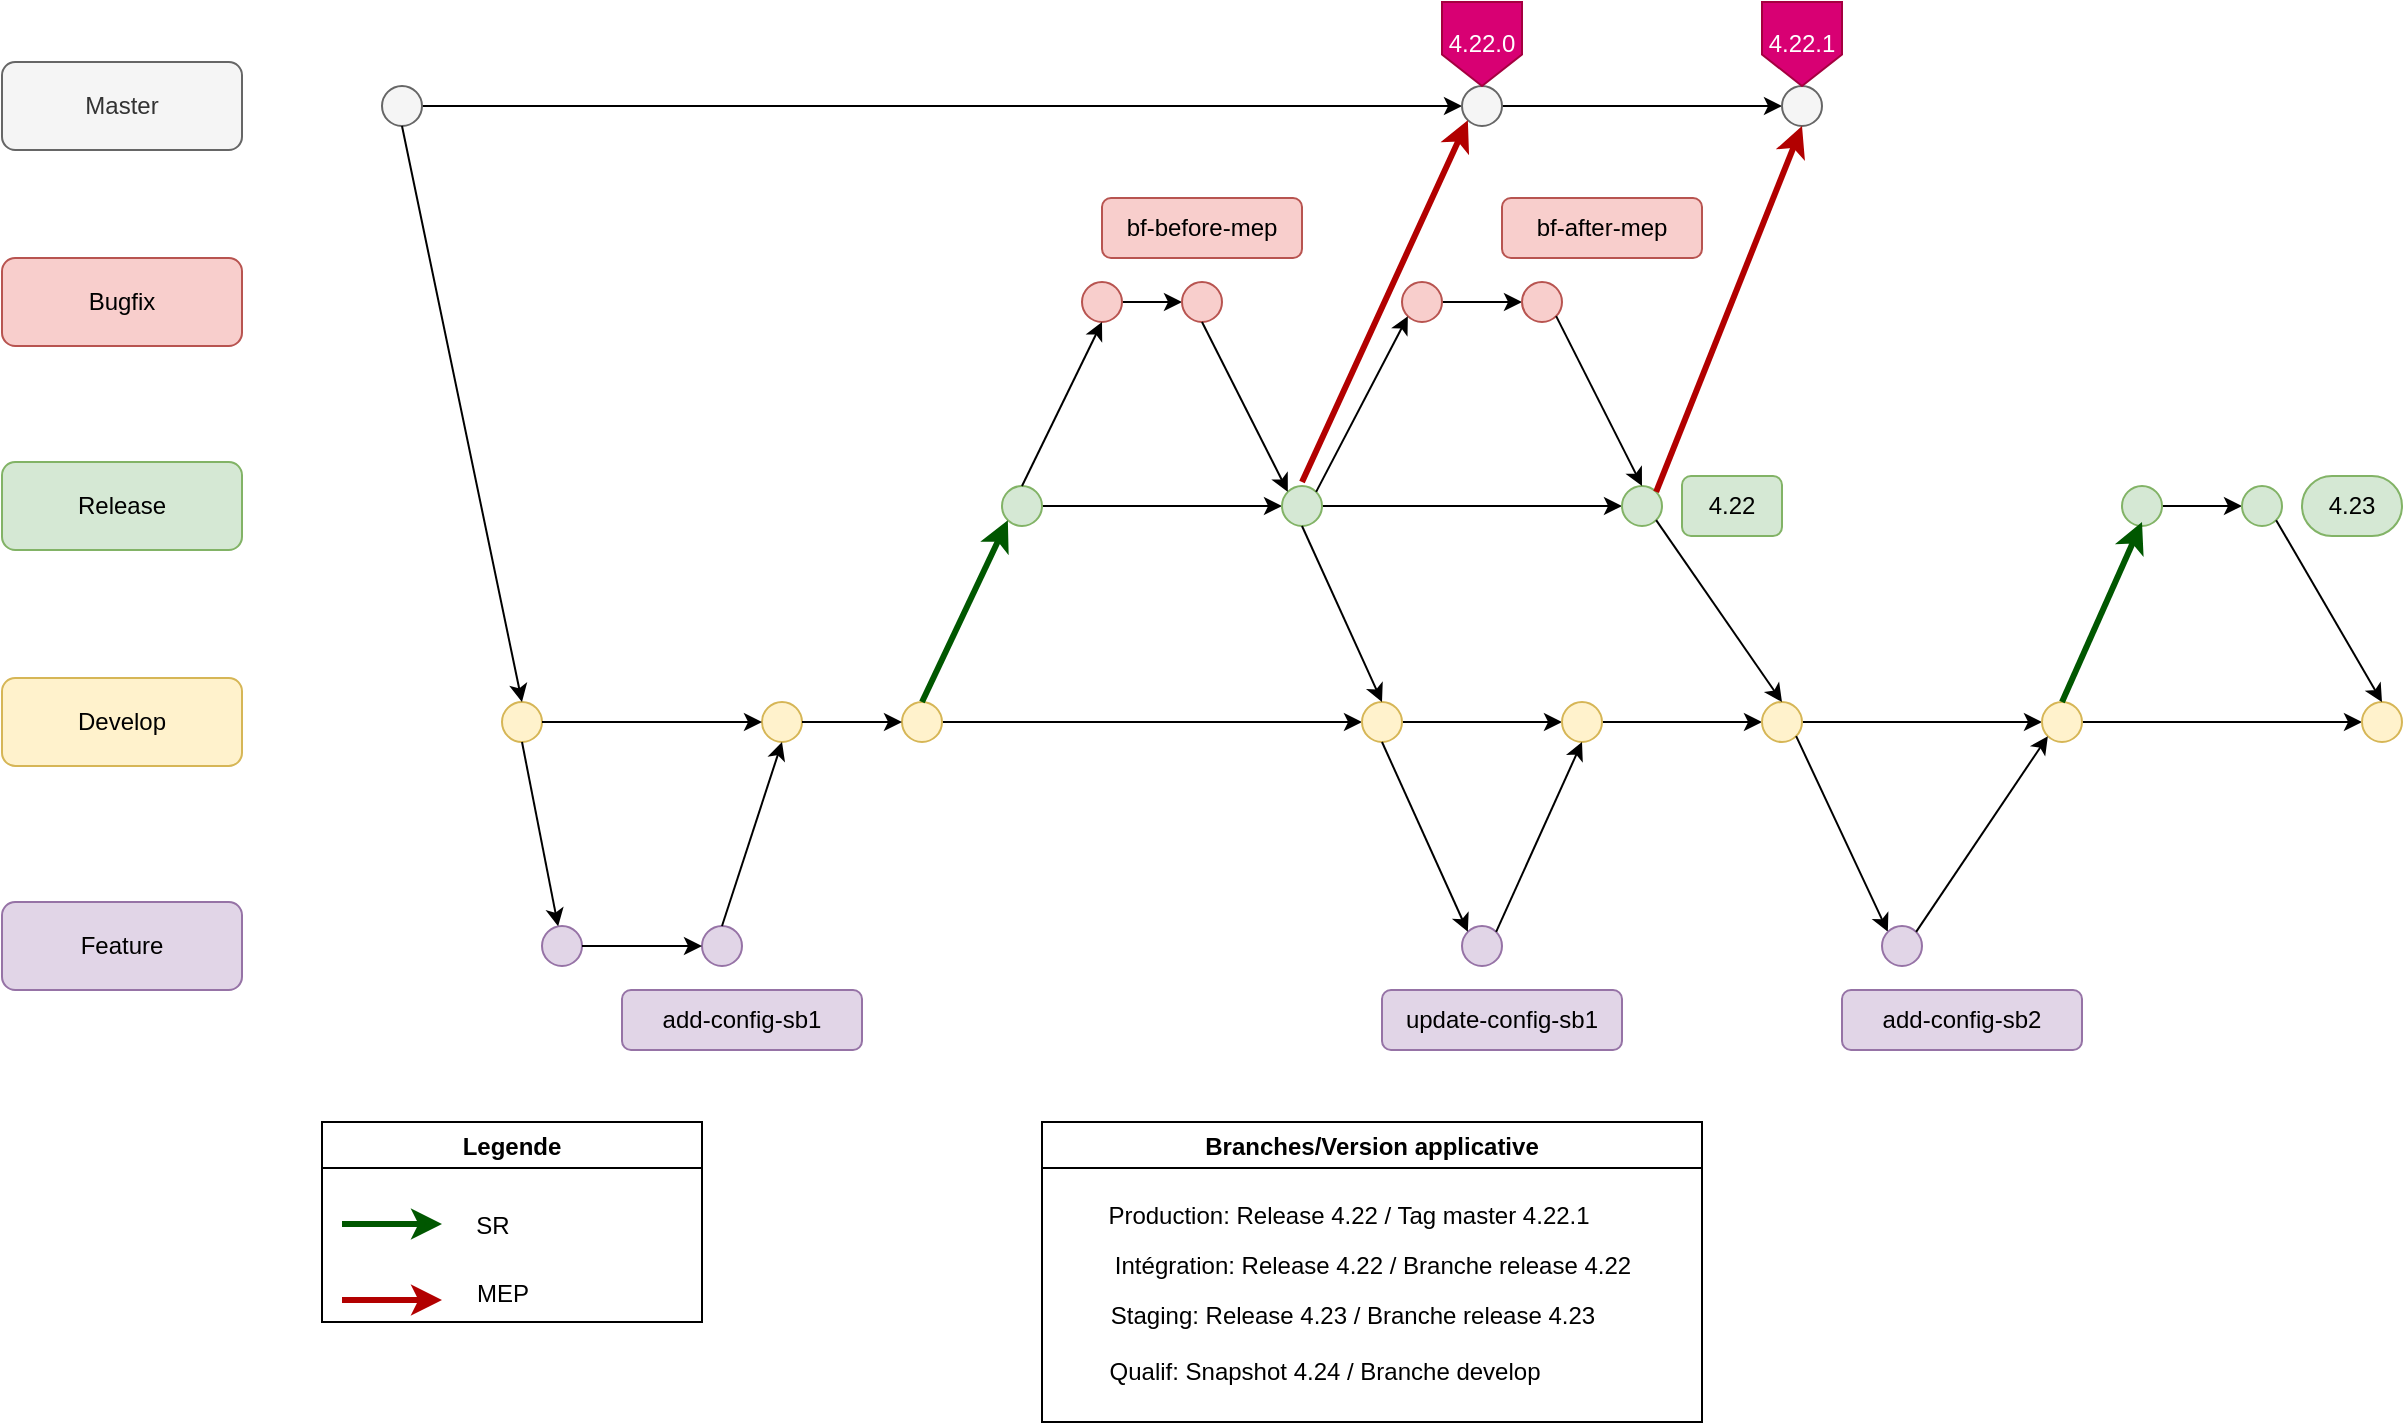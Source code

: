 <mxfile version="12.4.3" type="github" pages="1">
  <diagram id="-6oB9mol3KRmY-ijUOtQ" name="Page-1">
    <mxGraphModel dx="2452" dy="738" grid="1" gridSize="10" guides="1" tooltips="1" connect="1" arrows="1" fold="1" page="1" pageScale="1" pageWidth="1100" pageHeight="850" math="0" shadow="0">
      <root>
        <mxCell id="0"/>
        <mxCell id="1" parent="0"/>
        <mxCell id="VfZ5wekR2989KPgDg3WH-78" value="" style="edgeStyle=orthogonalEdgeStyle;rounded=0;orthogonalLoop=1;jettySize=auto;html=1;" edge="1" parent="1" source="VfZ5wekR2989KPgDg3WH-1" target="VfZ5wekR2989KPgDg3WH-77">
          <mxGeometry relative="1" as="geometry"/>
        </mxCell>
        <mxCell id="VfZ5wekR2989KPgDg3WH-1" value="" style="ellipse;whiteSpace=wrap;html=1;aspect=fixed;fillColor=#f5f5f5;strokeColor=#666666;fontColor=#333333;" vertex="1" parent="1">
          <mxGeometry x="70" y="92" width="20" height="20" as="geometry"/>
        </mxCell>
        <mxCell id="VfZ5wekR2989KPgDg3WH-102" value="" style="edgeStyle=orthogonalEdgeStyle;rounded=0;orthogonalLoop=1;jettySize=auto;html=1;" edge="1" parent="1" source="VfZ5wekR2989KPgDg3WH-77" target="VfZ5wekR2989KPgDg3WH-101">
          <mxGeometry relative="1" as="geometry"/>
        </mxCell>
        <mxCell id="VfZ5wekR2989KPgDg3WH-77" value="" style="ellipse;whiteSpace=wrap;html=1;aspect=fixed;fillColor=#f5f5f5;strokeColor=#666666;fontColor=#333333;" vertex="1" parent="1">
          <mxGeometry x="610" y="92" width="20" height="20" as="geometry"/>
        </mxCell>
        <mxCell id="VfZ5wekR2989KPgDg3WH-101" value="" style="ellipse;whiteSpace=wrap;html=1;aspect=fixed;fillColor=#f5f5f5;strokeColor=#666666;fontColor=#333333;" vertex="1" parent="1">
          <mxGeometry x="770" y="92" width="20" height="20" as="geometry"/>
        </mxCell>
        <mxCell id="VfZ5wekR2989KPgDg3WH-2" value="" style="ellipse;whiteSpace=wrap;html=1;aspect=fixed;fillColor=#fff2cc;strokeColor=#d6b656;" vertex="1" parent="1">
          <mxGeometry x="260" y="400" width="20" height="20" as="geometry"/>
        </mxCell>
        <mxCell id="VfZ5wekR2989KPgDg3WH-3" value="" style="ellipse;whiteSpace=wrap;html=1;aspect=fixed;fillColor=#fff2cc;strokeColor=#d6b656;" vertex="1" parent="1">
          <mxGeometry x="130" y="400" width="20" height="20" as="geometry"/>
        </mxCell>
        <mxCell id="VfZ5wekR2989KPgDg3WH-4" value="" style="ellipse;whiteSpace=wrap;html=1;aspect=fixed;fillColor=#e1d5e7;strokeColor=#9673a6;" vertex="1" parent="1">
          <mxGeometry x="150" y="512" width="20" height="20" as="geometry"/>
        </mxCell>
        <mxCell id="VfZ5wekR2989KPgDg3WH-5" value="" style="ellipse;whiteSpace=wrap;html=1;aspect=fixed;fillColor=#e1d5e7;strokeColor=#9673a6;" vertex="1" parent="1">
          <mxGeometry x="230" y="512" width="20" height="20" as="geometry"/>
        </mxCell>
        <mxCell id="VfZ5wekR2989KPgDg3WH-64" value="" style="edgeStyle=orthogonalEdgeStyle;rounded=0;orthogonalLoop=1;jettySize=auto;html=1;" edge="1" parent="1" source="VfZ5wekR2989KPgDg3WH-6" target="VfZ5wekR2989KPgDg3WH-63">
          <mxGeometry relative="1" as="geometry"/>
        </mxCell>
        <mxCell id="VfZ5wekR2989KPgDg3WH-6" value="" style="ellipse;whiteSpace=wrap;html=1;aspect=fixed;fillColor=#fff2cc;strokeColor=#d6b656;" vertex="1" parent="1">
          <mxGeometry x="330" y="400" width="20" height="20" as="geometry"/>
        </mxCell>
        <mxCell id="VfZ5wekR2989KPgDg3WH-106" value="" style="edgeStyle=orthogonalEdgeStyle;rounded=0;orthogonalLoop=1;jettySize=auto;html=1;" edge="1" parent="1" source="VfZ5wekR2989KPgDg3WH-63" target="VfZ5wekR2989KPgDg3WH-105">
          <mxGeometry relative="1" as="geometry"/>
        </mxCell>
        <mxCell id="VfZ5wekR2989KPgDg3WH-63" value="" style="ellipse;whiteSpace=wrap;html=1;aspect=fixed;fillColor=#fff2cc;strokeColor=#d6b656;" vertex="1" parent="1">
          <mxGeometry x="560" y="400" width="20" height="20" as="geometry"/>
        </mxCell>
        <mxCell id="VfZ5wekR2989KPgDg3WH-109" value="" style="edgeStyle=orthogonalEdgeStyle;rounded=0;orthogonalLoop=1;jettySize=auto;html=1;" edge="1" parent="1" source="VfZ5wekR2989KPgDg3WH-105" target="VfZ5wekR2989KPgDg3WH-108">
          <mxGeometry relative="1" as="geometry"/>
        </mxCell>
        <mxCell id="VfZ5wekR2989KPgDg3WH-105" value="" style="ellipse;whiteSpace=wrap;html=1;aspect=fixed;fillColor=#fff2cc;strokeColor=#d6b656;" vertex="1" parent="1">
          <mxGeometry x="660" y="400" width="20" height="20" as="geometry"/>
        </mxCell>
        <mxCell id="VfZ5wekR2989KPgDg3WH-113" value="" style="edgeStyle=orthogonalEdgeStyle;rounded=0;orthogonalLoop=1;jettySize=auto;html=1;" edge="1" parent="1" source="VfZ5wekR2989KPgDg3WH-108" target="VfZ5wekR2989KPgDg3WH-112">
          <mxGeometry relative="1" as="geometry"/>
        </mxCell>
        <mxCell id="VfZ5wekR2989KPgDg3WH-108" value="" style="ellipse;whiteSpace=wrap;html=1;aspect=fixed;fillColor=#fff2cc;strokeColor=#d6b656;" vertex="1" parent="1">
          <mxGeometry x="760" y="400" width="20" height="20" as="geometry"/>
        </mxCell>
        <mxCell id="VfZ5wekR2989KPgDg3WH-132" value="" style="edgeStyle=orthogonalEdgeStyle;rounded=0;orthogonalLoop=1;jettySize=auto;html=1;" edge="1" parent="1" source="VfZ5wekR2989KPgDg3WH-112" target="VfZ5wekR2989KPgDg3WH-131">
          <mxGeometry relative="1" as="geometry"/>
        </mxCell>
        <mxCell id="VfZ5wekR2989KPgDg3WH-112" value="" style="ellipse;whiteSpace=wrap;html=1;aspect=fixed;fillColor=#fff2cc;strokeColor=#d6b656;" vertex="1" parent="1">
          <mxGeometry x="900" y="400" width="20" height="20" as="geometry"/>
        </mxCell>
        <mxCell id="VfZ5wekR2989KPgDg3WH-131" value="" style="ellipse;whiteSpace=wrap;html=1;aspect=fixed;fillColor=#fff2cc;strokeColor=#d6b656;" vertex="1" parent="1">
          <mxGeometry x="1060" y="400" width="20" height="20" as="geometry"/>
        </mxCell>
        <mxCell id="VfZ5wekR2989KPgDg3WH-60" value="" style="edgeStyle=orthogonalEdgeStyle;rounded=0;orthogonalLoop=1;jettySize=auto;html=1;" edge="1" parent="1" source="VfZ5wekR2989KPgDg3WH-7" target="VfZ5wekR2989KPgDg3WH-59">
          <mxGeometry relative="1" as="geometry"/>
        </mxCell>
        <mxCell id="VfZ5wekR2989KPgDg3WH-7" value="" style="ellipse;whiteSpace=wrap;html=1;aspect=fixed;fillColor=#d5e8d4;strokeColor=#82b366;" vertex="1" parent="1">
          <mxGeometry x="380" y="292" width="20" height="20" as="geometry"/>
        </mxCell>
        <mxCell id="VfZ5wekR2989KPgDg3WH-62" value="" style="edgeStyle=orthogonalEdgeStyle;rounded=0;orthogonalLoop=1;jettySize=auto;html=1;" edge="1" parent="1" source="VfZ5wekR2989KPgDg3WH-59" target="VfZ5wekR2989KPgDg3WH-61">
          <mxGeometry relative="1" as="geometry"/>
        </mxCell>
        <mxCell id="VfZ5wekR2989KPgDg3WH-59" value="" style="ellipse;whiteSpace=wrap;html=1;aspect=fixed;fillColor=#d5e8d4;strokeColor=#82b366;" vertex="1" parent="1">
          <mxGeometry x="520" y="292" width="20" height="20" as="geometry"/>
        </mxCell>
        <mxCell id="VfZ5wekR2989KPgDg3WH-61" value="" style="ellipse;whiteSpace=wrap;html=1;aspect=fixed;fillColor=#d5e8d4;strokeColor=#82b366;" vertex="1" parent="1">
          <mxGeometry x="690" y="292" width="20" height="20" as="geometry"/>
        </mxCell>
        <mxCell id="VfZ5wekR2989KPgDg3WH-125" value="" style="edgeStyle=orthogonalEdgeStyle;rounded=0;orthogonalLoop=1;jettySize=auto;html=1;" edge="1" parent="1" source="VfZ5wekR2989KPgDg3WH-120" target="VfZ5wekR2989KPgDg3WH-124">
          <mxGeometry relative="1" as="geometry"/>
        </mxCell>
        <mxCell id="VfZ5wekR2989KPgDg3WH-120" value="" style="ellipse;whiteSpace=wrap;html=1;aspect=fixed;fillColor=#d5e8d4;strokeColor=#82b366;" vertex="1" parent="1">
          <mxGeometry x="940" y="292" width="20" height="20" as="geometry"/>
        </mxCell>
        <mxCell id="VfZ5wekR2989KPgDg3WH-124" value="" style="ellipse;whiteSpace=wrap;html=1;aspect=fixed;fillColor=#d5e8d4;strokeColor=#82b366;" vertex="1" parent="1">
          <mxGeometry x="1000" y="292" width="20" height="20" as="geometry"/>
        </mxCell>
        <mxCell id="VfZ5wekR2989KPgDg3WH-76" value="" style="edgeStyle=orthogonalEdgeStyle;rounded=0;orthogonalLoop=1;jettySize=auto;html=1;" edge="1" parent="1" source="VfZ5wekR2989KPgDg3WH-9" target="VfZ5wekR2989KPgDg3WH-75">
          <mxGeometry relative="1" as="geometry"/>
        </mxCell>
        <mxCell id="VfZ5wekR2989KPgDg3WH-9" value="" style="ellipse;whiteSpace=wrap;html=1;aspect=fixed;fillColor=#f8cecc;strokeColor=#b85450;" vertex="1" parent="1">
          <mxGeometry x="420" y="190" width="20" height="20" as="geometry"/>
        </mxCell>
        <mxCell id="VfZ5wekR2989KPgDg3WH-75" value="" style="ellipse;whiteSpace=wrap;html=1;aspect=fixed;fillColor=#f8cecc;strokeColor=#b85450;" vertex="1" parent="1">
          <mxGeometry x="470" y="190" width="20" height="20" as="geometry"/>
        </mxCell>
        <mxCell id="VfZ5wekR2989KPgDg3WH-98" value="" style="edgeStyle=orthogonalEdgeStyle;rounded=0;orthogonalLoop=1;jettySize=auto;html=1;" edge="1" parent="1" source="VfZ5wekR2989KPgDg3WH-95" target="VfZ5wekR2989KPgDg3WH-97">
          <mxGeometry relative="1" as="geometry"/>
        </mxCell>
        <mxCell id="VfZ5wekR2989KPgDg3WH-95" value="" style="ellipse;whiteSpace=wrap;html=1;aspect=fixed;fillColor=#f8cecc;strokeColor=#b85450;" vertex="1" parent="1">
          <mxGeometry x="580" y="190" width="20" height="20" as="geometry"/>
        </mxCell>
        <mxCell id="VfZ5wekR2989KPgDg3WH-97" value="" style="ellipse;whiteSpace=wrap;html=1;aspect=fixed;fillColor=#f8cecc;strokeColor=#b85450;" vertex="1" parent="1">
          <mxGeometry x="640" y="190" width="20" height="20" as="geometry"/>
        </mxCell>
        <mxCell id="VfZ5wekR2989KPgDg3WH-10" value="" style="ellipse;whiteSpace=wrap;html=1;aspect=fixed;fillColor=#e1d5e7;strokeColor=#9673a6;" vertex="1" parent="1">
          <mxGeometry x="610" y="512" width="20" height="20" as="geometry"/>
        </mxCell>
        <mxCell id="VfZ5wekR2989KPgDg3WH-29" value="Master" style="rounded=1;whiteSpace=wrap;html=1;fillColor=#f5f5f5;strokeColor=#666666;fontColor=#333333;" vertex="1" parent="1">
          <mxGeometry x="-120" y="80" width="120" height="44" as="geometry"/>
        </mxCell>
        <mxCell id="VfZ5wekR2989KPgDg3WH-31" value="Bugfix" style="rounded=1;whiteSpace=wrap;html=1;fillColor=#f8cecc;strokeColor=#b85450;" vertex="1" parent="1">
          <mxGeometry x="-120" y="178" width="120" height="44" as="geometry"/>
        </mxCell>
        <mxCell id="VfZ5wekR2989KPgDg3WH-32" value="Release" style="rounded=1;whiteSpace=wrap;html=1;fillColor=#d5e8d4;strokeColor=#82b366;" vertex="1" parent="1">
          <mxGeometry x="-120" y="280" width="120" height="44" as="geometry"/>
        </mxCell>
        <mxCell id="VfZ5wekR2989KPgDg3WH-33" value="Develop" style="rounded=1;whiteSpace=wrap;html=1;fillColor=#fff2cc;strokeColor=#d6b656;" vertex="1" parent="1">
          <mxGeometry x="-120" y="388" width="120" height="44" as="geometry"/>
        </mxCell>
        <mxCell id="VfZ5wekR2989KPgDg3WH-34" value="Feature" style="rounded=1;whiteSpace=wrap;html=1;fillColor=#e1d5e7;strokeColor=#9673a6;" vertex="1" parent="1">
          <mxGeometry x="-120" y="500" width="120" height="44" as="geometry"/>
        </mxCell>
        <mxCell id="VfZ5wekR2989KPgDg3WH-40" value="" style="endArrow=classic;html=1;exitX=0.5;exitY=1;exitDx=0;exitDy=0;entryX=0.5;entryY=0;entryDx=0;entryDy=0;" edge="1" parent="1" source="VfZ5wekR2989KPgDg3WH-1" target="VfZ5wekR2989KPgDg3WH-3">
          <mxGeometry width="50" height="50" relative="1" as="geometry">
            <mxPoint x="-120" y="620" as="sourcePoint"/>
            <mxPoint x="130" y="410" as="targetPoint"/>
          </mxGeometry>
        </mxCell>
        <mxCell id="VfZ5wekR2989KPgDg3WH-41" value="" style="endArrow=classic;html=1;exitX=1;exitY=0.5;exitDx=0;exitDy=0;" edge="1" parent="1" source="VfZ5wekR2989KPgDg3WH-3">
          <mxGeometry width="50" height="50" relative="1" as="geometry">
            <mxPoint x="-120" y="620" as="sourcePoint"/>
            <mxPoint x="260" y="410" as="targetPoint"/>
          </mxGeometry>
        </mxCell>
        <mxCell id="VfZ5wekR2989KPgDg3WH-43" value="" style="endArrow=classic;html=1;exitX=0.5;exitY=1;exitDx=0;exitDy=0;" edge="1" parent="1" source="VfZ5wekR2989KPgDg3WH-3" target="VfZ5wekR2989KPgDg3WH-4">
          <mxGeometry width="50" height="50" relative="1" as="geometry">
            <mxPoint x="-120" y="620" as="sourcePoint"/>
            <mxPoint x="160" y="510" as="targetPoint"/>
          </mxGeometry>
        </mxCell>
        <mxCell id="VfZ5wekR2989KPgDg3WH-44" value="" style="endArrow=classic;html=1;exitX=1;exitY=0.5;exitDx=0;exitDy=0;entryX=0;entryY=0.5;entryDx=0;entryDy=0;" edge="1" parent="1" source="VfZ5wekR2989KPgDg3WH-4" target="VfZ5wekR2989KPgDg3WH-5">
          <mxGeometry width="50" height="50" relative="1" as="geometry">
            <mxPoint x="-120" y="620" as="sourcePoint"/>
            <mxPoint x="-70" y="570" as="targetPoint"/>
          </mxGeometry>
        </mxCell>
        <mxCell id="VfZ5wekR2989KPgDg3WH-45" value="" style="endArrow=classic;html=1;exitX=0.5;exitY=0;exitDx=0;exitDy=0;entryX=0.5;entryY=1;entryDx=0;entryDy=0;" edge="1" parent="1" source="VfZ5wekR2989KPgDg3WH-5" target="VfZ5wekR2989KPgDg3WH-2">
          <mxGeometry width="50" height="50" relative="1" as="geometry">
            <mxPoint x="-120" y="620" as="sourcePoint"/>
            <mxPoint x="-70" y="570" as="targetPoint"/>
          </mxGeometry>
        </mxCell>
        <mxCell id="VfZ5wekR2989KPgDg3WH-46" value="" style="endArrow=classic;html=1;exitX=1;exitY=0.5;exitDx=0;exitDy=0;" edge="1" parent="1" source="VfZ5wekR2989KPgDg3WH-2">
          <mxGeometry width="50" height="50" relative="1" as="geometry">
            <mxPoint x="-110" y="630" as="sourcePoint"/>
            <mxPoint x="330" y="410" as="targetPoint"/>
          </mxGeometry>
        </mxCell>
        <mxCell id="VfZ5wekR2989KPgDg3WH-47" value="" style="endArrow=classic;html=1;exitX=0.5;exitY=0;exitDx=0;exitDy=0;entryX=0;entryY=1;entryDx=0;entryDy=0;fillColor=#008a00;strokeColor=#005700;strokeWidth=3;" edge="1" parent="1" source="VfZ5wekR2989KPgDg3WH-6" target="VfZ5wekR2989KPgDg3WH-7">
          <mxGeometry width="50" height="50" relative="1" as="geometry">
            <mxPoint x="-100" y="640" as="sourcePoint"/>
            <mxPoint x="380" y="310" as="targetPoint"/>
          </mxGeometry>
        </mxCell>
        <mxCell id="VfZ5wekR2989KPgDg3WH-49" value="" style="endArrow=classic;html=1;exitX=0.5;exitY=0;exitDx=0;exitDy=0;entryX=0.5;entryY=1;entryDx=0;entryDy=0;" edge="1" parent="1" source="VfZ5wekR2989KPgDg3WH-7" target="VfZ5wekR2989KPgDg3WH-9">
          <mxGeometry width="50" height="50" relative="1" as="geometry">
            <mxPoint x="410" y="270" as="sourcePoint"/>
            <mxPoint x="430" y="220" as="targetPoint"/>
          </mxGeometry>
        </mxCell>
        <mxCell id="VfZ5wekR2989KPgDg3WH-50" value="" style="endArrow=classic;html=1;exitX=0.5;exitY=1;exitDx=0;exitDy=0;entryX=0;entryY=0;entryDx=0;entryDy=0;" edge="1" parent="1" source="VfZ5wekR2989KPgDg3WH-75" target="VfZ5wekR2989KPgDg3WH-59">
          <mxGeometry width="50" height="50" relative="1" as="geometry">
            <mxPoint x="160" y="470" as="sourcePoint"/>
            <mxPoint x="530" y="290" as="targetPoint"/>
          </mxGeometry>
        </mxCell>
        <mxCell id="VfZ5wekR2989KPgDg3WH-51" value="" style="endArrow=classic;html=1;fillColor=#e51400;strokeColor=#B20000;strokeWidth=3;entryX=0;entryY=1;entryDx=0;entryDy=0;" edge="1" parent="1" target="VfZ5wekR2989KPgDg3WH-77">
          <mxGeometry width="50" height="50" relative="1" as="geometry">
            <mxPoint x="530" y="290" as="sourcePoint"/>
            <mxPoint x="610" y="100" as="targetPoint"/>
          </mxGeometry>
        </mxCell>
        <mxCell id="VfZ5wekR2989KPgDg3WH-71" value="" style="endArrow=classic;html=1;exitX=0.5;exitY=1;exitDx=0;exitDy=0;entryX=0.5;entryY=0;entryDx=0;entryDy=0;" edge="1" parent="1" source="VfZ5wekR2989KPgDg3WH-59" target="VfZ5wekR2989KPgDg3WH-63">
          <mxGeometry width="50" height="50" relative="1" as="geometry">
            <mxPoint x="-120" y="760" as="sourcePoint"/>
            <mxPoint x="-70" y="710" as="targetPoint"/>
          </mxGeometry>
        </mxCell>
        <mxCell id="VfZ5wekR2989KPgDg3WH-79" value="4.22.0" style="shape=offPageConnector;whiteSpace=wrap;html=1;fillColor=#d80073;strokeColor=#A50040;fontColor=#ffffff;" vertex="1" parent="1">
          <mxGeometry x="600" y="50" width="40" height="42" as="geometry"/>
        </mxCell>
        <mxCell id="VfZ5wekR2989KPgDg3WH-90" value="" style="endArrow=classic;html=1;exitX=1;exitY=0;exitDx=0;exitDy=0;entryX=0;entryY=1;entryDx=0;entryDy=0;" edge="1" parent="1" source="VfZ5wekR2989KPgDg3WH-59" target="VfZ5wekR2989KPgDg3WH-95">
          <mxGeometry width="50" height="50" relative="1" as="geometry">
            <mxPoint x="530" y="300" as="sourcePoint"/>
            <mxPoint x="-80" y="790" as="targetPoint"/>
          </mxGeometry>
        </mxCell>
        <mxCell id="VfZ5wekR2989KPgDg3WH-91" value="" style="endArrow=classic;html=1;entryX=0.5;entryY=0;entryDx=0;entryDy=0;exitX=1;exitY=1;exitDx=0;exitDy=0;" edge="1" parent="1" source="VfZ5wekR2989KPgDg3WH-97" target="VfZ5wekR2989KPgDg3WH-61">
          <mxGeometry width="50" height="50" relative="1" as="geometry">
            <mxPoint x="-110" y="850" as="sourcePoint"/>
            <mxPoint x="-70" y="800" as="targetPoint"/>
          </mxGeometry>
        </mxCell>
        <mxCell id="VfZ5wekR2989KPgDg3WH-92" value="" style="endArrow=classic;html=1;exitX=1;exitY=0;exitDx=0;exitDy=0;entryX=0.5;entryY=1;entryDx=0;entryDy=0;fillColor=#e51400;strokeColor=#B20000;strokeWidth=3;" edge="1" parent="1" source="VfZ5wekR2989KPgDg3WH-61" target="VfZ5wekR2989KPgDg3WH-101">
          <mxGeometry width="50" height="50" relative="1" as="geometry">
            <mxPoint x="610" y="180" as="sourcePoint"/>
            <mxPoint x="780" y="120" as="targetPoint"/>
          </mxGeometry>
        </mxCell>
        <mxCell id="VfZ5wekR2989KPgDg3WH-93" value="" style="endArrow=classic;html=1;exitX=0.5;exitY=1;exitDx=0;exitDy=0;entryX=0;entryY=0;entryDx=0;entryDy=0;" edge="1" parent="1" source="VfZ5wekR2989KPgDg3WH-63" target="VfZ5wekR2989KPgDg3WH-10">
          <mxGeometry width="50" height="50" relative="1" as="geometry">
            <mxPoint x="-100" y="870" as="sourcePoint"/>
            <mxPoint x="600" y="510" as="targetPoint"/>
          </mxGeometry>
        </mxCell>
        <mxCell id="VfZ5wekR2989KPgDg3WH-103" value="4.22.1" style="shape=offPageConnector;whiteSpace=wrap;html=1;fillColor=#d80073;strokeColor=#A50040;fontColor=#ffffff;" vertex="1" parent="1">
          <mxGeometry x="760" y="50" width="40" height="42" as="geometry"/>
        </mxCell>
        <mxCell id="VfZ5wekR2989KPgDg3WH-107" value="" style="endArrow=classic;html=1;exitX=1;exitY=0;exitDx=0;exitDy=0;" edge="1" parent="1" source="VfZ5wekR2989KPgDg3WH-10">
          <mxGeometry width="50" height="50" relative="1" as="geometry">
            <mxPoint x="-120" y="620" as="sourcePoint"/>
            <mxPoint x="670" y="420" as="targetPoint"/>
          </mxGeometry>
        </mxCell>
        <mxCell id="VfZ5wekR2989KPgDg3WH-110" value="" style="endArrow=classic;html=1;entryX=0.5;entryY=0;entryDx=0;entryDy=0;exitX=1;exitY=1;exitDx=0;exitDy=0;" edge="1" parent="1" source="VfZ5wekR2989KPgDg3WH-61" target="VfZ5wekR2989KPgDg3WH-108">
          <mxGeometry width="50" height="50" relative="1" as="geometry">
            <mxPoint x="700" y="312" as="sourcePoint"/>
            <mxPoint x="-70" y="570" as="targetPoint"/>
          </mxGeometry>
        </mxCell>
        <mxCell id="VfZ5wekR2989KPgDg3WH-115" value="" style="endArrow=classic;html=1;exitX=1;exitY=1;exitDx=0;exitDy=0;entryX=0;entryY=0;entryDx=0;entryDy=0;" edge="1" parent="1" source="VfZ5wekR2989KPgDg3WH-108" target="VfZ5wekR2989KPgDg3WH-116">
          <mxGeometry width="50" height="50" relative="1" as="geometry">
            <mxPoint x="-120" y="720" as="sourcePoint"/>
            <mxPoint x="810" y="490" as="targetPoint"/>
          </mxGeometry>
        </mxCell>
        <mxCell id="VfZ5wekR2989KPgDg3WH-116" value="" style="ellipse;whiteSpace=wrap;html=1;aspect=fixed;fillColor=#e1d5e7;strokeColor=#9673a6;" vertex="1" parent="1">
          <mxGeometry x="820" y="512" width="20" height="20" as="geometry"/>
        </mxCell>
        <mxCell id="VfZ5wekR2989KPgDg3WH-118" value="" style="endArrow=classic;html=1;exitX=1;exitY=0;exitDx=0;exitDy=0;entryX=0;entryY=1;entryDx=0;entryDy=0;" edge="1" parent="1" source="VfZ5wekR2989KPgDg3WH-116" target="VfZ5wekR2989KPgDg3WH-112">
          <mxGeometry width="50" height="50" relative="1" as="geometry">
            <mxPoint x="-120" y="720" as="sourcePoint"/>
            <mxPoint x="960" y="500" as="targetPoint"/>
          </mxGeometry>
        </mxCell>
        <mxCell id="VfZ5wekR2989KPgDg3WH-119" value="" style="endArrow=classic;html=1;entryX=0.5;entryY=0.9;entryDx=0;entryDy=0;entryPerimeter=0;fillColor=#008a00;strokeColor=#005700;strokeWidth=3;" edge="1" parent="1" target="VfZ5wekR2989KPgDg3WH-120">
          <mxGeometry width="50" height="50" relative="1" as="geometry">
            <mxPoint x="910" y="400" as="sourcePoint"/>
            <mxPoint x="940" y="320" as="targetPoint"/>
          </mxGeometry>
        </mxCell>
        <mxCell id="VfZ5wekR2989KPgDg3WH-135" value="" style="endArrow=classic;html=1;entryX=0.5;entryY=0;entryDx=0;entryDy=0;exitX=1;exitY=1;exitDx=0;exitDy=0;" edge="1" parent="1" source="VfZ5wekR2989KPgDg3WH-124" target="VfZ5wekR2989KPgDg3WH-131">
          <mxGeometry width="50" height="50" relative="1" as="geometry">
            <mxPoint x="1070" y="330" as="sourcePoint"/>
            <mxPoint x="780" y="410" as="targetPoint"/>
          </mxGeometry>
        </mxCell>
        <mxCell id="VfZ5wekR2989KPgDg3WH-141" value="&lt;div&gt;add-config-sb1&lt;/div&gt;" style="rounded=1;whiteSpace=wrap;html=1;fillColor=#e1d5e7;strokeColor=#9673a6;" vertex="1" parent="1">
          <mxGeometry x="190" y="544" width="120" height="30" as="geometry"/>
        </mxCell>
        <mxCell id="VfZ5wekR2989KPgDg3WH-143" value="4.22" style="rounded=1;whiteSpace=wrap;html=1;fillColor=#d5e8d4;strokeColor=#82b366;" vertex="1" parent="1">
          <mxGeometry x="720" y="287" width="50" height="30" as="geometry"/>
        </mxCell>
        <mxCell id="VfZ5wekR2989KPgDg3WH-144" value="4.23" style="rounded=1;whiteSpace=wrap;html=1;fillColor=#d5e8d4;strokeColor=#82b366;arcSize=50;" vertex="1" parent="1">
          <mxGeometry x="1030" y="287" width="50" height="30" as="geometry"/>
        </mxCell>
        <mxCell id="VfZ5wekR2989KPgDg3WH-145" value="bf-before-mep" style="rounded=1;whiteSpace=wrap;html=1;fillColor=#f8cecc;strokeColor=#b85450;" vertex="1" parent="1">
          <mxGeometry x="430" y="148" width="100" height="30" as="geometry"/>
        </mxCell>
        <mxCell id="VfZ5wekR2989KPgDg3WH-147" value="bf-after-mep" style="rounded=1;whiteSpace=wrap;html=1;fillColor=#f8cecc;strokeColor=#b85450;" vertex="1" parent="1">
          <mxGeometry x="630" y="148" width="100" height="30" as="geometry"/>
        </mxCell>
        <mxCell id="VfZ5wekR2989KPgDg3WH-148" value="&lt;div&gt;update-config-sb1&lt;/div&gt;" style="rounded=1;whiteSpace=wrap;html=1;fillColor=#e1d5e7;strokeColor=#9673a6;" vertex="1" parent="1">
          <mxGeometry x="570" y="544" width="120" height="30" as="geometry"/>
        </mxCell>
        <mxCell id="VfZ5wekR2989KPgDg3WH-149" value="&lt;div&gt;add-config-sb2&lt;/div&gt;" style="rounded=1;whiteSpace=wrap;html=1;fillColor=#e1d5e7;strokeColor=#9673a6;" vertex="1" parent="1">
          <mxGeometry x="800" y="544" width="120" height="30" as="geometry"/>
        </mxCell>
        <mxCell id="VfZ5wekR2989KPgDg3WH-151" value="Legende" style="swimlane;" vertex="1" parent="1">
          <mxGeometry x="40" y="610" width="190" height="100" as="geometry"/>
        </mxCell>
        <mxCell id="VfZ5wekR2989KPgDg3WH-152" value="" style="endArrow=classic;html=1;fillColor=#008a00;strokeColor=#005700;strokeWidth=3;" edge="1" parent="VfZ5wekR2989KPgDg3WH-151">
          <mxGeometry width="50" height="50" relative="1" as="geometry">
            <mxPoint x="10" y="51" as="sourcePoint"/>
            <mxPoint x="60" y="51" as="targetPoint"/>
          </mxGeometry>
        </mxCell>
        <mxCell id="VfZ5wekR2989KPgDg3WH-153" value="" style="endArrow=classic;html=1;fillColor=#e51400;strokeColor=#B20000;strokeWidth=3;" edge="1" parent="VfZ5wekR2989KPgDg3WH-151">
          <mxGeometry width="50" height="50" relative="1" as="geometry">
            <mxPoint x="10" y="89" as="sourcePoint"/>
            <mxPoint x="60" y="89" as="targetPoint"/>
          </mxGeometry>
        </mxCell>
        <mxCell id="VfZ5wekR2989KPgDg3WH-154" value="SR " style="text;html=1;align=center;verticalAlign=middle;resizable=0;points=[];;autosize=1;" vertex="1" parent="VfZ5wekR2989KPgDg3WH-151">
          <mxGeometry x="70" y="42" width="30" height="20" as="geometry"/>
        </mxCell>
        <mxCell id="VfZ5wekR2989KPgDg3WH-155" value="MEP" style="text;html=1;align=center;verticalAlign=middle;resizable=0;points=[];;autosize=1;" vertex="1" parent="VfZ5wekR2989KPgDg3WH-151">
          <mxGeometry x="70" y="76" width="40" height="20" as="geometry"/>
        </mxCell>
        <mxCell id="VfZ5wekR2989KPgDg3WH-156" value="Branches/Version applicative" style="swimlane;" vertex="1" parent="1">
          <mxGeometry x="400" y="610" width="330" height="150" as="geometry"/>
        </mxCell>
        <mxCell id="VfZ5wekR2989KPgDg3WH-166" value="Intégration: Release 4.22 / Branche release 4.22" style="text;html=1;align=center;verticalAlign=middle;resizable=0;points=[];;autosize=1;" vertex="1" parent="VfZ5wekR2989KPgDg3WH-156">
          <mxGeometry x="10" y="62" width="310" height="20" as="geometry"/>
        </mxCell>
        <mxCell id="VfZ5wekR2989KPgDg3WH-167" value="Staging: Release 4.23 / Branche release 4.23" style="text;html=1;align=center;verticalAlign=middle;resizable=0;points=[];;autosize=1;" vertex="1" parent="VfZ5wekR2989KPgDg3WH-156">
          <mxGeometry x="10" y="87" width="290" height="20" as="geometry"/>
        </mxCell>
        <mxCell id="VfZ5wekR2989KPgDg3WH-169" value="Qualif: Snapshot 4.24 / Branche develop" style="text;html=1;align=center;verticalAlign=middle;resizable=0;points=[];;autosize=1;" vertex="1" parent="VfZ5wekR2989KPgDg3WH-156">
          <mxGeometry x="11" y="115" width="260" height="20" as="geometry"/>
        </mxCell>
        <mxCell id="VfZ5wekR2989KPgDg3WH-158" value="Production: Release 4.22 / Tag master 4.22.1" style="text;html=1;align=center;verticalAlign=middle;resizable=0;points=[];;autosize=1;" vertex="1" parent="1">
          <mxGeometry x="408" y="647" width="290" height="20" as="geometry"/>
        </mxCell>
      </root>
    </mxGraphModel>
  </diagram>
</mxfile>

